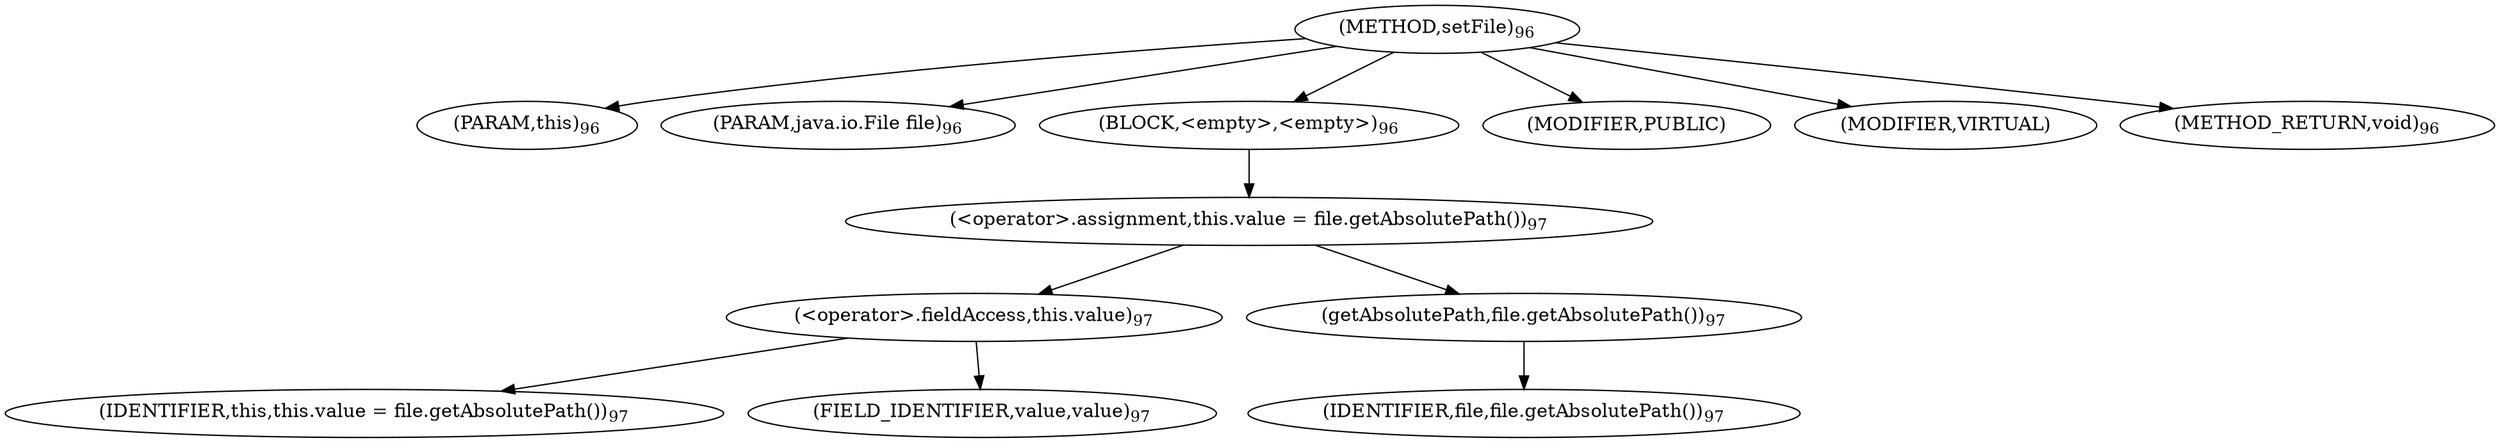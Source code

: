 digraph "setFile" {  
"112" [label = <(METHOD,setFile)<SUB>96</SUB>> ]
"16" [label = <(PARAM,this)<SUB>96</SUB>> ]
"113" [label = <(PARAM,java.io.File file)<SUB>96</SUB>> ]
"114" [label = <(BLOCK,&lt;empty&gt;,&lt;empty&gt;)<SUB>96</SUB>> ]
"115" [label = <(&lt;operator&gt;.assignment,this.value = file.getAbsolutePath())<SUB>97</SUB>> ]
"116" [label = <(&lt;operator&gt;.fieldAccess,this.value)<SUB>97</SUB>> ]
"15" [label = <(IDENTIFIER,this,this.value = file.getAbsolutePath())<SUB>97</SUB>> ]
"117" [label = <(FIELD_IDENTIFIER,value,value)<SUB>97</SUB>> ]
"118" [label = <(getAbsolutePath,file.getAbsolutePath())<SUB>97</SUB>> ]
"119" [label = <(IDENTIFIER,file,file.getAbsolutePath())<SUB>97</SUB>> ]
"120" [label = <(MODIFIER,PUBLIC)> ]
"121" [label = <(MODIFIER,VIRTUAL)> ]
"122" [label = <(METHOD_RETURN,void)<SUB>96</SUB>> ]
  "112" -> "16" 
  "112" -> "113" 
  "112" -> "114" 
  "112" -> "120" 
  "112" -> "121" 
  "112" -> "122" 
  "114" -> "115" 
  "115" -> "116" 
  "115" -> "118" 
  "116" -> "15" 
  "116" -> "117" 
  "118" -> "119" 
}
